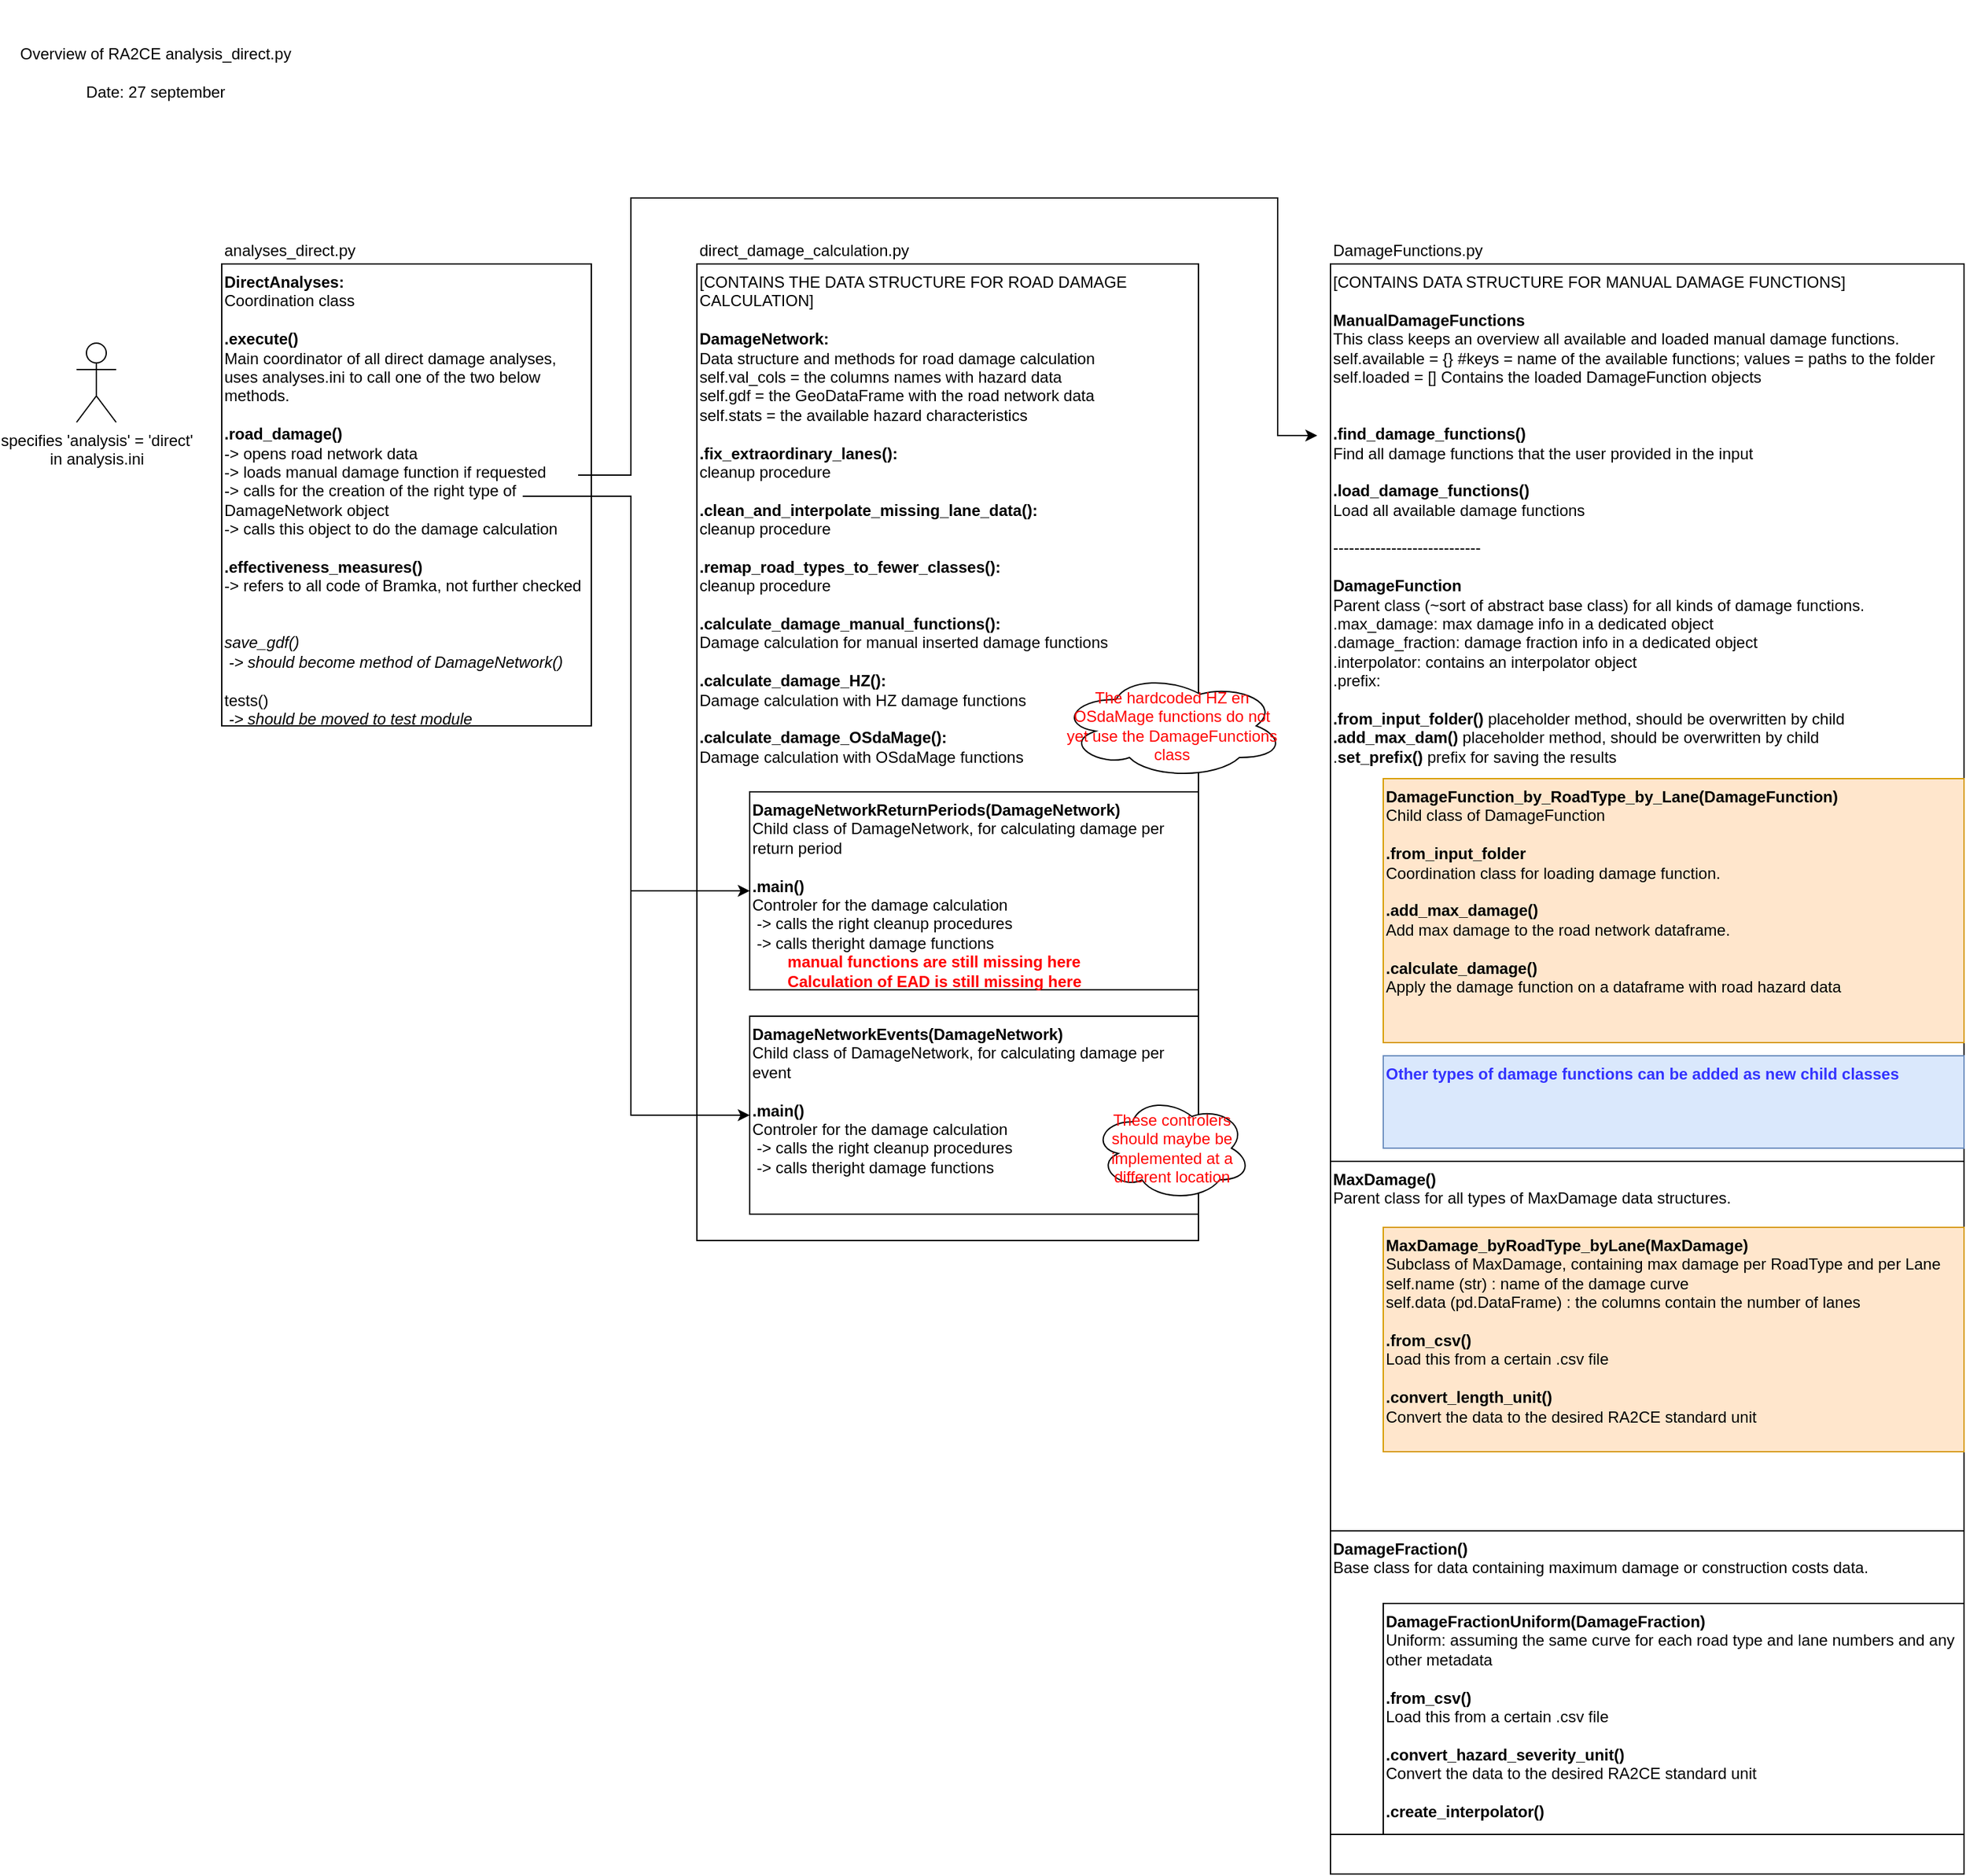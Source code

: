 <mxfile version="18.0.1" type="device"><diagram id="exgYSO2dMJ_tcDDKCuze" name="Page-1"><mxGraphModel dx="1673" dy="1065" grid="1" gridSize="10" guides="1" tooltips="1" connect="1" arrows="1" fold="1" page="1" pageScale="1" pageWidth="827" pageHeight="1169" math="0" shadow="0"><root><mxCell id="0"/><mxCell id="1" parent="0"/><mxCell id="8K94YuXKRQEFZl5tKe9A-1" value="Overview of RA2CE analysis_direct.py&lt;br&gt;&lt;br&gt;Date: 27 september" style="text;html=1;strokeColor=none;fillColor=none;align=center;verticalAlign=middle;whiteSpace=wrap;rounded=0;" parent="1" vertex="1"><mxGeometry x="40" y="40" width="220" height="110" as="geometry"/></mxCell><mxCell id="pLo18H_O_pYZ2epqpDdL-1" value="specifies 'analysis' = 'direct'&lt;br&gt;in analysis.ini" style="shape=umlActor;verticalLabelPosition=bottom;verticalAlign=top;html=1;outlineConnect=0;" vertex="1" parent="1"><mxGeometry x="90" y="300" width="30" height="60" as="geometry"/></mxCell><mxCell id="pLo18H_O_pYZ2epqpDdL-2" value="&lt;b&gt;DirectAnalyses:&lt;/b&gt;&lt;br&gt;Coordination class&lt;br&gt;&lt;br&gt;&lt;b&gt;.execute()&lt;/b&gt;&lt;br&gt;Main coordinator of all direct damage analyses, uses analyses.ini to call one of the two below methods.&lt;br&gt;&lt;br&gt;&lt;b&gt;.road_damage()&lt;br&gt;&lt;/b&gt;-&amp;gt; opens road network data&lt;br&gt;-&amp;gt; loads manual damage function if requested&lt;br&gt;-&amp;gt; calls for the creation of the right type of DamageNetwork object&lt;br&gt;-&amp;gt; calls this object to do the damage calculation&lt;br&gt;&lt;br&gt;&lt;b&gt;.effectiveness_measures()&lt;/b&gt;&lt;br&gt;-&amp;gt; refers to all code of Bramka, not further checked&lt;br&gt;&lt;br&gt;&lt;br&gt;&lt;i&gt;save_gdf()&lt;br&gt;&amp;nbsp;-&amp;gt; should become method of DamageNetwork()&lt;/i&gt;&lt;br&gt;&lt;br&gt;tests()&lt;br&gt;&amp;nbsp;&lt;i&gt;-&amp;gt; should be moved to test module&lt;/i&gt;" style="rounded=0;whiteSpace=wrap;html=1;verticalAlign=top;align=left;" vertex="1" parent="1"><mxGeometry x="200" y="240" width="280" height="350" as="geometry"/></mxCell><mxCell id="pLo18H_O_pYZ2epqpDdL-3" value="analyses_direct.py" style="text;html=1;strokeColor=none;fillColor=none;align=left;verticalAlign=middle;whiteSpace=wrap;rounded=0;" vertex="1" parent="1"><mxGeometry x="200" y="220" width="160" height="20" as="geometry"/></mxCell><mxCell id="pLo18H_O_pYZ2epqpDdL-4" value="[CONTAINS THE DATA STRUCTURE FOR ROAD DAMAGE CALCULATION]&lt;br&gt;&lt;br&gt;&lt;b&gt;DamageNetwork:&lt;/b&gt;&lt;br&gt;Data structure and methods for road damage calculation&lt;br&gt;self.val_cols = the columns names with hazard data&lt;br&gt;self.gdf = the GeoDataFrame with the road network data&lt;br&gt;self.stats = the available hazard characteristics&lt;br&gt;&lt;br&gt;&lt;b&gt;.fix_extraordinary_lanes():&lt;br&gt;&lt;/b&gt;cleanup procedure&lt;br&gt;&lt;br&gt;&lt;b&gt;.clean_and_interpolate_missing_lane_data():&lt;br&gt;&lt;/b&gt;cleanup procedure&lt;br&gt;&lt;br&gt;&lt;b&gt;.remap_road_types_to_fewer_classes():&lt;br&gt;&lt;/b&gt;cleanup procedure&lt;br&gt;&lt;br&gt;&lt;b&gt;.calculate_damage_manual_functions():&lt;br&gt;&lt;/b&gt;Damage calculation for manual inserted damage functions&lt;br&gt;&lt;br&gt;&lt;b&gt;.calculate_damage_HZ():&lt;br&gt;&lt;/b&gt;Damage calculation with HZ damage functions&lt;br&gt;&lt;br&gt;&lt;b&gt;.calculate_damage_OSdaMage():&lt;br&gt;&lt;/b&gt;Damage calculation with OSdaMage functions&lt;br&gt;&lt;br&gt;&lt;br&gt;&lt;br&gt;" style="rounded=0;whiteSpace=wrap;html=1;verticalAlign=top;align=left;" vertex="1" parent="1"><mxGeometry x="560" y="240" width="380" height="740" as="geometry"/></mxCell><mxCell id="pLo18H_O_pYZ2epqpDdL-5" value="direct_damage_calculation.py" style="text;html=1;strokeColor=none;fillColor=none;align=left;verticalAlign=middle;whiteSpace=wrap;rounded=0;" vertex="1" parent="1"><mxGeometry x="560" y="220" width="160" height="20" as="geometry"/></mxCell><mxCell id="pLo18H_O_pYZ2epqpDdL-11" value="" style="endArrow=classic;html=1;rounded=0;entryX=0;entryY=0.5;entryDx=0;entryDy=0;" edge="1" parent="1" target="pLo18H_O_pYZ2epqpDdL-14"><mxGeometry width="50" height="50" relative="1" as="geometry"><mxPoint x="428" y="416" as="sourcePoint"/><mxPoint x="550" y="490" as="targetPoint"/><Array as="points"><mxPoint x="510" y="416"/><mxPoint x="510" y="715"/></Array></mxGeometry></mxCell><mxCell id="pLo18H_O_pYZ2epqpDdL-14" value="&lt;b&gt;DamageNetworkReturnPeriods(DamageNetwork)&lt;/b&gt;&lt;br&gt;Child class of DamageNetwork, for calculating damage per return period&lt;br&gt;&lt;br&gt;&lt;b&gt;.main()&lt;br&gt;&lt;/b&gt;Controler for the damage calculation&lt;br&gt;&amp;nbsp;-&amp;gt; calls the right cleanup procedures&lt;br&gt;&amp;nbsp;-&amp;gt; calls theright damage functions&lt;br&gt;&lt;font color=&quot;#ff0000&quot;&gt;&lt;span style=&quot;white-space: pre;&quot;&gt;&#9;&lt;/span&gt;&lt;b&gt;manual functions are still missing here&lt;br&gt;&lt;span style=&quot;white-space: pre;&quot;&gt;&#9;&lt;/span&gt;Calculation of EAD is still missing here&lt;br&gt;&lt;/b&gt;&lt;/font&gt;" style="rounded=0;whiteSpace=wrap;html=1;verticalAlign=top;align=left;" vertex="1" parent="1"><mxGeometry x="600" y="640" width="340" height="150" as="geometry"/></mxCell><mxCell id="pLo18H_O_pYZ2epqpDdL-15" value="&lt;b&gt;DamageNetworkEvents(DamageNetwork)&lt;/b&gt;&lt;br&gt;Child class of DamageNetwork, for calculating damage per event&lt;br&gt;&lt;br&gt;&lt;b&gt;.main()&lt;br&gt;&lt;/b&gt;Controler for the damage calculation&lt;br&gt;&amp;nbsp;-&amp;gt; calls the right cleanup procedures&lt;br&gt;&amp;nbsp;-&amp;gt; calls theright damage functions" style="rounded=0;whiteSpace=wrap;html=1;verticalAlign=top;align=left;" vertex="1" parent="1"><mxGeometry x="600" y="810" width="340" height="150" as="geometry"/></mxCell><mxCell id="pLo18H_O_pYZ2epqpDdL-17" value="" style="endArrow=classic;html=1;rounded=0;fontColor=#FF0000;jumpStyle=sharp;entryX=0;entryY=0.5;entryDx=0;entryDy=0;" edge="1" parent="1" target="pLo18H_O_pYZ2epqpDdL-15"><mxGeometry width="50" height="50" relative="1" as="geometry"><mxPoint x="510" y="710" as="sourcePoint"/><mxPoint x="410" y="540" as="targetPoint"/><Array as="points"><mxPoint x="510" y="885"/></Array></mxGeometry></mxCell><mxCell id="pLo18H_O_pYZ2epqpDdL-18" value="These controlers should maybe be implemented at a different location" style="ellipse;shape=cloud;whiteSpace=wrap;html=1;fontColor=#FF0000;" vertex="1" parent="1"><mxGeometry x="860" y="870" width="120" height="80" as="geometry"/></mxCell><mxCell id="pLo18H_O_pYZ2epqpDdL-19" value="[CONTAINS DATA STRUCTURE FOR MANUAL DAMAGE FUNCTIONS]&lt;br&gt;&lt;br&gt;&lt;b&gt;ManualDamageFunctions&lt;/b&gt;&lt;br&gt;This class keeps an overview all available and loaded manual damage functions.&lt;br&gt;self.available = {}&amp;nbsp;#keys = name of the available functions; values = paths to the folder&lt;br&gt;self.loaded = [] Contains the loaded DamageFunction objects&lt;br&gt;&lt;br&gt;&amp;nbsp;&lt;br&gt;&lt;b&gt;.find_damage_functions()&lt;/b&gt;&lt;br&gt;Find all damage functions that the user provided in the input&lt;br&gt;&lt;br&gt;&lt;b&gt;.load_damage_functions()&lt;/b&gt;&lt;br&gt;Load all available damage functions&lt;br&gt;&lt;br&gt;----------------------------&lt;br&gt;&lt;br&gt;&lt;b&gt;DamageFunction&lt;/b&gt;&lt;br&gt;Parent class (~sort of abstract base class) for all kinds of damage functions.&lt;br&gt;.max_damage: max damage info in a dedicated object&lt;br&gt;.damage_fraction: damage fraction info in a dedicated object&lt;br&gt;.interpolator: contains an interpolator object&lt;br&gt;.prefix:&amp;nbsp;&lt;br&gt;&lt;br&gt;&lt;b&gt;.from_input_folder()&amp;nbsp;&lt;/b&gt;placeholder method, should be overwritten by child&lt;br&gt;&lt;b&gt;.add_max_dam() &lt;/b&gt;placeholder method, should be overwritten by child&lt;br&gt;.&lt;b&gt;set_prefix() &lt;/b&gt;prefix for saving the results&lt;br&gt;&lt;br&gt;&lt;br&gt;" style="rounded=0;whiteSpace=wrap;html=1;verticalAlign=top;align=left;" vertex="1" parent="1"><mxGeometry x="1040" y="240" width="480" height="1220" as="geometry"/></mxCell><mxCell id="pLo18H_O_pYZ2epqpDdL-20" value="DamageFunctions.py" style="text;html=1;strokeColor=none;fillColor=none;align=left;verticalAlign=middle;whiteSpace=wrap;rounded=0;" vertex="1" parent="1"><mxGeometry x="1040" y="220" width="160" height="20" as="geometry"/></mxCell><mxCell id="pLo18H_O_pYZ2epqpDdL-21" value="&lt;b&gt;DamageFunction_by_RoadType_by_Lane(DamageFunction)&lt;/b&gt;&lt;br&gt;Child class of DamageFunction&lt;br&gt;&lt;br&gt;&lt;b&gt;.from_input_folder&lt;br&gt;&lt;/b&gt;Coordination class for loading damage function.&lt;br&gt;&lt;br&gt;&lt;b&gt;.add_max_damage()&lt;/b&gt;&lt;br&gt;Add max damage to the road network dataframe.&lt;br&gt;&lt;br&gt;&lt;b&gt;.calculate_damage()&lt;/b&gt;&lt;br&gt;Apply the damage function on a dataframe with road hazard data" style="rounded=0;whiteSpace=wrap;html=1;verticalAlign=top;align=left;fillColor=#ffe6cc;strokeColor=#d79b00;" vertex="1" parent="1"><mxGeometry x="1080" y="630" width="440" height="200" as="geometry"/></mxCell><mxCell id="pLo18H_O_pYZ2epqpDdL-22" value="&lt;b&gt;&lt;font color=&quot;#3333ff&quot;&gt;Other types of damage functions can be added as new child classes&lt;/font&gt;&lt;/b&gt;" style="rounded=0;whiteSpace=wrap;html=1;verticalAlign=top;align=left;fillColor=#dae8fc;strokeColor=#6c8ebf;" vertex="1" parent="1"><mxGeometry x="1080" y="840" width="440" height="70" as="geometry"/></mxCell><mxCell id="pLo18H_O_pYZ2epqpDdL-23" value="&lt;b&gt;MaxDamage()&lt;/b&gt;&lt;br&gt;Parent class for all types of MaxDamage data structures.&lt;br&gt;&lt;br&gt;&lt;br&gt;" style="rounded=0;whiteSpace=wrap;html=1;verticalAlign=top;align=left;" vertex="1" parent="1"><mxGeometry x="1040" y="920" width="480" height="280" as="geometry"/></mxCell><mxCell id="pLo18H_O_pYZ2epqpDdL-24" value="&lt;b&gt;MaxDamage_byRoadType_byLane(MaxDamage)&lt;/b&gt;&lt;br&gt;Subclass of MaxDamage, containing max damage per RoadType and per Lane&lt;br&gt;self.name (str) : name of the damage curve&lt;br&gt;self.data (pd.DataFrame) : the columns contain the number of lanes&lt;br&gt;&lt;br&gt;&lt;b&gt;.from_csv()&lt;br&gt;&lt;/b&gt;Load this from a certain .csv file&lt;br&gt;&lt;br&gt;&lt;b&gt;.convert_length_unit()&lt;/b&gt;&lt;br&gt;Convert the data to the desired RA2CE standard unit&lt;br&gt;&lt;br&gt;" style="rounded=0;whiteSpace=wrap;html=1;verticalAlign=top;align=left;fillColor=#ffe6cc;strokeColor=#d79b00;" vertex="1" parent="1"><mxGeometry x="1080" y="970" width="440" height="170" as="geometry"/></mxCell><mxCell id="pLo18H_O_pYZ2epqpDdL-25" value="" style="rounded=0;whiteSpace=wrap;html=1;verticalAlign=top;align=left;" vertex="1" parent="1"><mxGeometry x="1080" y="1240" width="440" height="170" as="geometry"/></mxCell><mxCell id="pLo18H_O_pYZ2epqpDdL-26" value="&lt;b&gt;DamageFraction()&lt;/b&gt;&lt;br&gt;Base class for data containing maximum damage or construction costs data.&lt;br&gt;&lt;br&gt;" style="rounded=0;whiteSpace=wrap;html=1;verticalAlign=top;align=left;" vertex="1" parent="1"><mxGeometry x="1040" y="1200" width="480" height="230" as="geometry"/></mxCell><mxCell id="pLo18H_O_pYZ2epqpDdL-27" value="&lt;b&gt;DamageFractionUniform(DamageFraction)&lt;/b&gt;&lt;br&gt;&lt;div&gt;Uniform: assuming the same curve for&amp;nbsp;&lt;span style=&quot;background-color: initial;&quot;&gt;each road type and lane numbers and any other metadata&lt;/span&gt;&lt;/div&gt;&lt;br&gt;&lt;b&gt;.from_csv()&lt;br&gt;&lt;/b&gt;Load this from a certain .csv file&lt;br&gt;&lt;br&gt;&lt;b&gt;.convert_hazard_severity_unit()&lt;/b&gt;&lt;br&gt;Convert the data to the desired RA2CE standard unit&lt;br&gt;&lt;br&gt;&lt;b&gt;.create_interpolator()&lt;br&gt;&lt;/b&gt;&lt;br&gt;" style="rounded=0;whiteSpace=wrap;html=1;verticalAlign=top;align=left;" vertex="1" parent="1"><mxGeometry x="1080" y="1255" width="440" height="175" as="geometry"/></mxCell><mxCell id="pLo18H_O_pYZ2epqpDdL-29" value="The hardcoded HZ en OSdaMage functions do not yet use the DamageFunctions class" style="ellipse;shape=cloud;whiteSpace=wrap;html=1;fontColor=#FF0000;" vertex="1" parent="1"><mxGeometry x="835" y="550" width="170" height="80" as="geometry"/></mxCell><mxCell id="pLo18H_O_pYZ2epqpDdL-30" value="" style="endArrow=classic;html=1;rounded=0;" edge="1" parent="1"><mxGeometry width="50" height="50" relative="1" as="geometry"><mxPoint x="470" y="400" as="sourcePoint"/><mxPoint x="1030" y="370" as="targetPoint"/><Array as="points"><mxPoint x="510" y="400"/><mxPoint x="510" y="190"/><mxPoint x="1000" y="190"/><mxPoint x="1000" y="370"/></Array></mxGeometry></mxCell></root></mxGraphModel></diagram></mxfile>